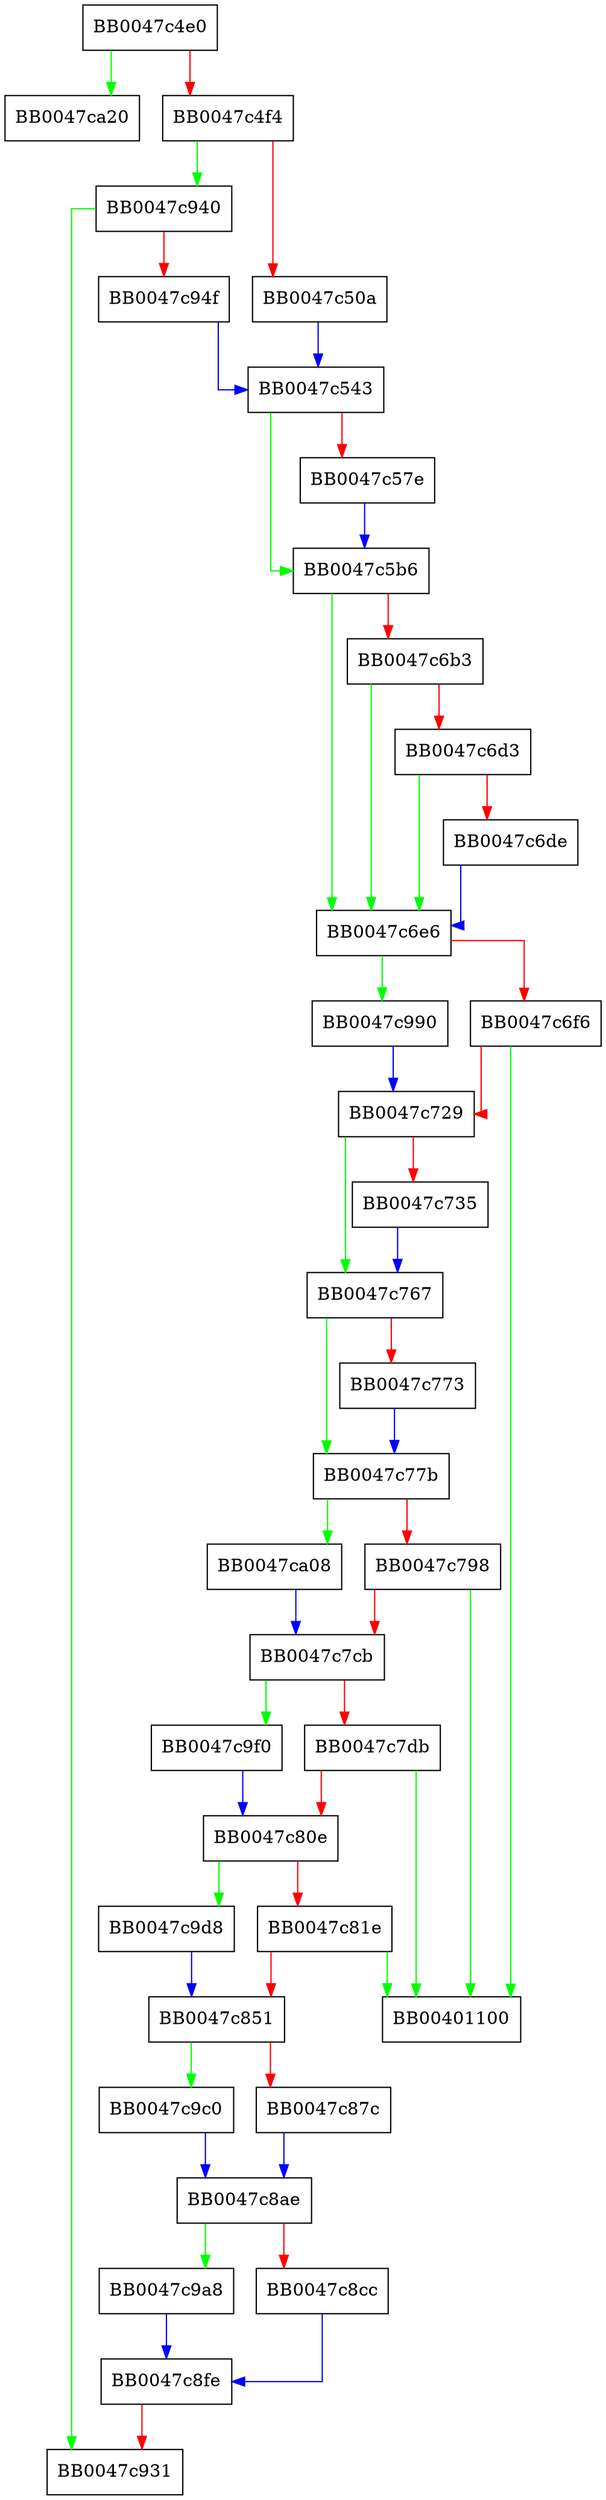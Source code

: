 digraph i2d_SSL_SESSION {
  node [shape="box"];
  graph [splines=ortho];
  BB0047c4e0 -> BB0047ca20 [color="green"];
  BB0047c4e0 -> BB0047c4f4 [color="red"];
  BB0047c4f4 -> BB0047c940 [color="green"];
  BB0047c4f4 -> BB0047c50a [color="red"];
  BB0047c50a -> BB0047c543 [color="blue"];
  BB0047c543 -> BB0047c5b6 [color="green"];
  BB0047c543 -> BB0047c57e [color="red"];
  BB0047c57e -> BB0047c5b6 [color="blue"];
  BB0047c5b6 -> BB0047c6e6 [color="green"];
  BB0047c5b6 -> BB0047c6b3 [color="red"];
  BB0047c6b3 -> BB0047c6e6 [color="green"];
  BB0047c6b3 -> BB0047c6d3 [color="red"];
  BB0047c6d3 -> BB0047c6e6 [color="green"];
  BB0047c6d3 -> BB0047c6de [color="red"];
  BB0047c6de -> BB0047c6e6 [color="blue"];
  BB0047c6e6 -> BB0047c990 [color="green"];
  BB0047c6e6 -> BB0047c6f6 [color="red"];
  BB0047c6f6 -> BB00401100 [color="green"];
  BB0047c6f6 -> BB0047c729 [color="red"];
  BB0047c729 -> BB0047c767 [color="green"];
  BB0047c729 -> BB0047c735 [color="red"];
  BB0047c735 -> BB0047c767 [color="blue"];
  BB0047c767 -> BB0047c77b [color="green"];
  BB0047c767 -> BB0047c773 [color="red"];
  BB0047c773 -> BB0047c77b [color="blue"];
  BB0047c77b -> BB0047ca08 [color="green"];
  BB0047c77b -> BB0047c798 [color="red"];
  BB0047c798 -> BB00401100 [color="green"];
  BB0047c798 -> BB0047c7cb [color="red"];
  BB0047c7cb -> BB0047c9f0 [color="green"];
  BB0047c7cb -> BB0047c7db [color="red"];
  BB0047c7db -> BB00401100 [color="green"];
  BB0047c7db -> BB0047c80e [color="red"];
  BB0047c80e -> BB0047c9d8 [color="green"];
  BB0047c80e -> BB0047c81e [color="red"];
  BB0047c81e -> BB00401100 [color="green"];
  BB0047c81e -> BB0047c851 [color="red"];
  BB0047c851 -> BB0047c9c0 [color="green"];
  BB0047c851 -> BB0047c87c [color="red"];
  BB0047c87c -> BB0047c8ae [color="blue"];
  BB0047c8ae -> BB0047c9a8 [color="green"];
  BB0047c8ae -> BB0047c8cc [color="red"];
  BB0047c8cc -> BB0047c8fe [color="blue"];
  BB0047c8fe -> BB0047c931 [color="red"];
  BB0047c940 -> BB0047c931 [color="green"];
  BB0047c940 -> BB0047c94f [color="red"];
  BB0047c94f -> BB0047c543 [color="blue"];
  BB0047c990 -> BB0047c729 [color="blue"];
  BB0047c9a8 -> BB0047c8fe [color="blue"];
  BB0047c9c0 -> BB0047c8ae [color="blue"];
  BB0047c9d8 -> BB0047c851 [color="blue"];
  BB0047c9f0 -> BB0047c80e [color="blue"];
  BB0047ca08 -> BB0047c7cb [color="blue"];
}